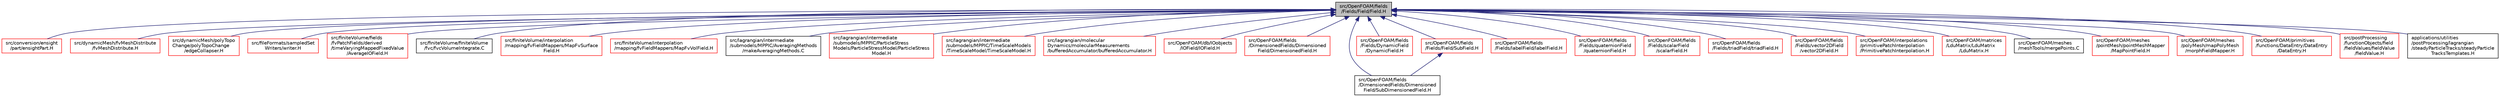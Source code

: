 digraph "src/OpenFOAM/fields/Fields/Field/Field.H"
{
  bgcolor="transparent";
  edge [fontname="Helvetica",fontsize="10",labelfontname="Helvetica",labelfontsize="10"];
  node [fontname="Helvetica",fontsize="10",shape=record];
  Node1 [label="src/OpenFOAM/fields\l/Fields/Field/Field.H",height=0.2,width=0.4,color="black", fillcolor="grey75", style="filled", fontcolor="black"];
  Node1 -> Node2 [dir="back",color="midnightblue",fontsize="10",style="solid",fontname="Helvetica"];
  Node2 [label="src/conversion/ensight\l/part/ensightPart.H",height=0.2,width=0.4,color="red",URL="$a04678.html"];
  Node1 -> Node3 [dir="back",color="midnightblue",fontsize="10",style="solid",fontname="Helvetica"];
  Node3 [label="src/dynamicMesh/fvMeshDistribute\l/fvMeshDistribute.H",height=0.2,width=0.4,color="red",URL="$a04773.html"];
  Node1 -> Node4 [dir="back",color="midnightblue",fontsize="10",style="solid",fontname="Helvetica"];
  Node4 [label="src/dynamicMesh/polyTopo\lChange/polyTopoChange\l/edgeCollapser.H",height=0.2,width=0.4,color="red",URL="$a04873.html"];
  Node1 -> Node5 [dir="back",color="midnightblue",fontsize="10",style="solid",fontname="Helvetica"];
  Node5 [label="src/fileFormats/sampledSet\lWriters/writer.H",height=0.2,width=0.4,color="red",URL="$a05019.html"];
  Node1 -> Node6 [dir="back",color="midnightblue",fontsize="10",style="solid",fontname="Helvetica"];
  Node6 [label="src/finiteVolume/fields\l/fvPatchFields/derived\l/timeVaryingMappedFixedValue\l/AverageIOField.H",height=0.2,width=0.4,color="red",URL="$a05450.html"];
  Node1 -> Node7 [dir="back",color="midnightblue",fontsize="10",style="solid",fontname="Helvetica"];
  Node7 [label="src/finiteVolume/finiteVolume\l/fvc/fvcVolumeIntegrate.C",height=0.2,width=0.4,color="black",URL="$a05709.html"];
  Node1 -> Node8 [dir="back",color="midnightblue",fontsize="10",style="solid",fontname="Helvetica"];
  Node8 [label="src/finiteVolume/interpolation\l/mapping/fvFieldMappers/MapFvSurface\lField.H",height=0.2,width=0.4,color="red",URL="$a05986.html",tooltip="Map Surface internal field on topology change. This is a partial template specialisation, see MapGeometricFields. "];
  Node1 -> Node9 [dir="back",color="midnightblue",fontsize="10",style="solid",fontname="Helvetica"];
  Node9 [label="src/finiteVolume/interpolation\l/mapping/fvFieldMappers/MapFvVolField.H",height=0.2,width=0.4,color="red",URL="$a05987.html",tooltip="Map volume internal field on topology change. This is a partial template specialisation, see MapGeometricFields. "];
  Node1 -> Node10 [dir="back",color="midnightblue",fontsize="10",style="solid",fontname="Helvetica"];
  Node10 [label="src/lagrangian/intermediate\l/submodels/MPPIC/AveragingMethods\l/makeAveragingMethods.C",height=0.2,width=0.4,color="black",URL="$a06748.html"];
  Node1 -> Node11 [dir="back",color="midnightblue",fontsize="10",style="solid",fontname="Helvetica"];
  Node11 [label="src/lagrangian/intermediate\l/submodels/MPPIC/ParticleStress\lModels/ParticleStressModel/ParticleStress\lModel.H",height=0.2,width=0.4,color="red",URL="$a06784.html"];
  Node1 -> Node12 [dir="back",color="midnightblue",fontsize="10",style="solid",fontname="Helvetica"];
  Node12 [label="src/lagrangian/intermediate\l/submodels/MPPIC/TimeScaleModels\l/TimeScaleModel/TimeScaleModel.H",height=0.2,width=0.4,color="red",URL="$a06792.html"];
  Node1 -> Node13 [dir="back",color="midnightblue",fontsize="10",style="solid",fontname="Helvetica"];
  Node13 [label="src/lagrangian/molecular\lDynamics/molecularMeasurements\l/bufferedAccumulator/bufferedAccumulator.H",height=0.2,width=0.4,color="red",URL="$a06867.html"];
  Node1 -> Node14 [dir="back",color="midnightblue",fontsize="10",style="solid",fontname="Helvetica"];
  Node14 [label="src/OpenFOAM/db/IOobjects\l/IOField/IOField.H",height=0.2,width=0.4,color="red",URL="$a07760.html"];
  Node1 -> Node15 [dir="back",color="midnightblue",fontsize="10",style="solid",fontname="Helvetica"];
  Node15 [label="src/OpenFOAM/fields\l/DimensionedFields/Dimensioned\lField/DimensionedField.H",height=0.2,width=0.4,color="red",URL="$a07887.html"];
  Node1 -> Node16 [dir="back",color="midnightblue",fontsize="10",style="solid",fontname="Helvetica"];
  Node16 [label="src/OpenFOAM/fields\l/DimensionedFields/Dimensioned\lField/SubDimensionedField.H",height=0.2,width=0.4,color="black",URL="$a07897.html"];
  Node1 -> Node17 [dir="back",color="midnightblue",fontsize="10",style="solid",fontname="Helvetica"];
  Node17 [label="src/OpenFOAM/fields\l/Fields/DynamicField\l/DynamicField.H",height=0.2,width=0.4,color="red",URL="$a07938.html"];
  Node1 -> Node18 [dir="back",color="midnightblue",fontsize="10",style="solid",fontname="Helvetica"];
  Node18 [label="src/OpenFOAM/fields\l/Fields/Field/SubField.H",height=0.2,width=0.4,color="red",URL="$a07950.html"];
  Node18 -> Node16 [dir="back",color="midnightblue",fontsize="10",style="solid",fontname="Helvetica"];
  Node1 -> Node19 [dir="back",color="midnightblue",fontsize="10",style="solid",fontname="Helvetica"];
  Node19 [label="src/OpenFOAM/fields\l/Fields/labelField/labelField.H",height=0.2,width=0.4,color="red",URL="$a07955.html"];
  Node1 -> Node20 [dir="back",color="midnightblue",fontsize="10",style="solid",fontname="Helvetica"];
  Node20 [label="src/OpenFOAM/fields\l/Fields/quaternionField\l/quaternionField.H",height=0.2,width=0.4,color="red",URL="$a07965.html"];
  Node1 -> Node21 [dir="back",color="midnightblue",fontsize="10",style="solid",fontname="Helvetica"];
  Node21 [label="src/OpenFOAM/fields\l/Fields/scalarField\l/scalarField.H",height=0.2,width=0.4,color="red",URL="$a07969.html"];
  Node1 -> Node22 [dir="back",color="midnightblue",fontsize="10",style="solid",fontname="Helvetica"];
  Node22 [label="src/OpenFOAM/fields\l/Fields/triadField/triadField.H",height=0.2,width=0.4,color="red",URL="$a08000.html"];
  Node1 -> Node23 [dir="back",color="midnightblue",fontsize="10",style="solid",fontname="Helvetica"];
  Node23 [label="src/OpenFOAM/fields\l/Fields/vector2DField\l/vector2DField.H",height=0.2,width=0.4,color="red",URL="$a08005.html",tooltip="Foam::vector2DField. "];
  Node1 -> Node24 [dir="back",color="midnightblue",fontsize="10",style="solid",fontname="Helvetica"];
  Node24 [label="src/OpenFOAM/interpolations\l/primitivePatchInterpolation\l/PrimitivePatchInterpolation.H",height=0.2,width=0.4,color="red",URL="$a08254.html"];
  Node1 -> Node25 [dir="back",color="midnightblue",fontsize="10",style="solid",fontname="Helvetica"];
  Node25 [label="src/OpenFOAM/matrices\l/LduMatrix/LduMatrix\l/LduMatrix.H",height=0.2,width=0.4,color="red",URL="$a08285.html"];
  Node1 -> Node26 [dir="back",color="midnightblue",fontsize="10",style="solid",fontname="Helvetica"];
  Node26 [label="src/OpenFOAM/meshes\l/meshTools/mergePoints.C",height=0.2,width=0.4,color="black",URL="$a08549.html"];
  Node1 -> Node27 [dir="back",color="midnightblue",fontsize="10",style="solid",fontname="Helvetica"];
  Node27 [label="src/OpenFOAM/meshes\l/pointMesh/pointMeshMapper\l/MapPointField.H",height=0.2,width=0.4,color="red",URL="$a08555.html"];
  Node1 -> Node28 [dir="back",color="midnightblue",fontsize="10",style="solid",fontname="Helvetica"];
  Node28 [label="src/OpenFOAM/meshes\l/polyMesh/mapPolyMesh\l/morphFieldMapper.H",height=0.2,width=0.4,color="red",URL="$a08622.html"];
  Node1 -> Node29 [dir="back",color="midnightblue",fontsize="10",style="solid",fontname="Helvetica"];
  Node29 [label="src/OpenFOAM/primitives\l/functions/DataEntry/DataEntry\l/DataEntry.H",height=0.2,width=0.4,color="red",URL="$a08835.html"];
  Node1 -> Node30 [dir="back",color="midnightblue",fontsize="10",style="solid",fontname="Helvetica"];
  Node30 [label="src/postProcessing\l/functionObjects/field\l/fieldValues/fieldValue\l/fieldValue.H",height=0.2,width=0.4,color="red",URL="$a09203.html"];
  Node1 -> Node31 [dir="back",color="midnightblue",fontsize="10",style="solid",fontname="Helvetica"];
  Node31 [label="applications/utilities\l/postProcessing/lagrangian\l/steadyParticleTracks/steadyParticle\lTracksTemplates.H",height=0.2,width=0.4,color="black",URL="$a04496.html"];
}
